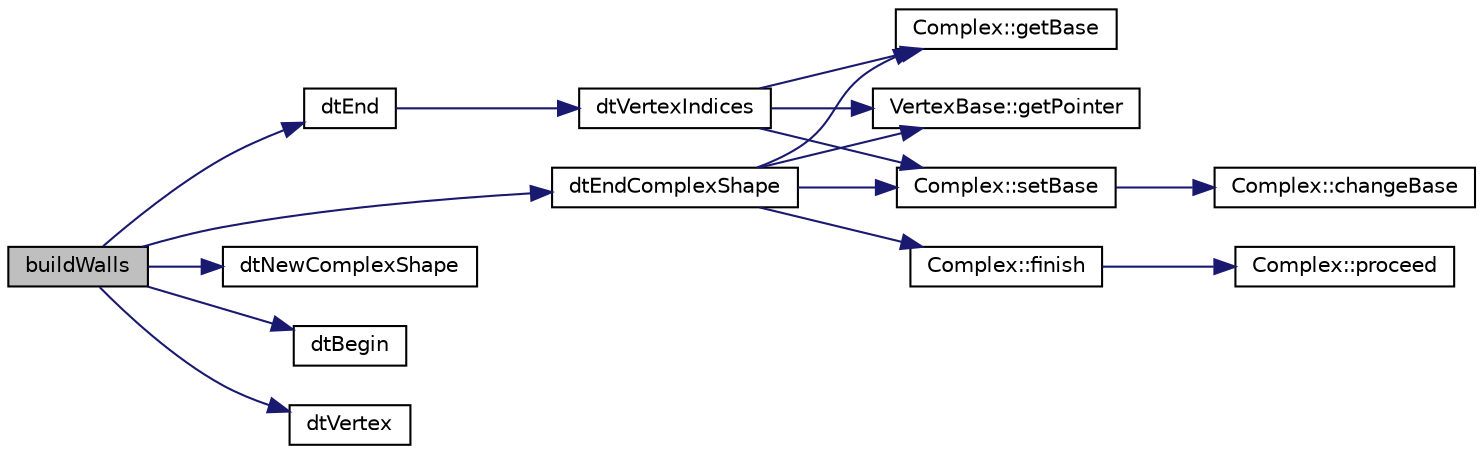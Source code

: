 digraph "buildWalls"
{
  edge [fontname="Helvetica",fontsize="10",labelfontname="Helvetica",labelfontsize="10"];
  node [fontname="Helvetica",fontsize="10",shape=record];
  rankdir="LR";
  Node1 [label="buildWalls",height=0.2,width=0.4,color="black", fillcolor="grey75", style="filled", fontcolor="black"];
  Node1 -> Node2 [color="midnightblue",fontsize="10",style="solid",fontname="Helvetica"];
  Node2 [label="dtEndComplexShape",height=0.2,width=0.4,color="black", fillcolor="white", style="filled",URL="$solid_8h.html#aa98029587d3006084ae48e15edf098e8"];
  Node2 -> Node3 [color="midnightblue",fontsize="10",style="solid",fontname="Helvetica"];
  Node3 [label="Complex::getBase",height=0.2,width=0.4,color="black", fillcolor="white", style="filled",URL="$class_complex.html#aed5277aa50b1dc9b8a4457ab20001aba"];
  Node2 -> Node4 [color="midnightblue",fontsize="10",style="solid",fontname="Helvetica"];
  Node4 [label="VertexBase::getPointer",height=0.2,width=0.4,color="black", fillcolor="white", style="filled",URL="$class_vertex_base.html#a046a0a2982cd502d26db6a5e5bb064b2"];
  Node2 -> Node5 [color="midnightblue",fontsize="10",style="solid",fontname="Helvetica"];
  Node5 [label="Complex::setBase",height=0.2,width=0.4,color="black", fillcolor="white", style="filled",URL="$class_complex.html#a92b7dbce645bd373937a5fea17e1ddd9"];
  Node5 -> Node6 [color="midnightblue",fontsize="10",style="solid",fontname="Helvetica"];
  Node6 [label="Complex::changeBase",height=0.2,width=0.4,color="black", fillcolor="white", style="filled",URL="$class_complex.html#a5392e09aeb9f63bffdc3c2298baf94d4"];
  Node2 -> Node7 [color="midnightblue",fontsize="10",style="solid",fontname="Helvetica"];
  Node7 [label="Complex::finish",height=0.2,width=0.4,color="black", fillcolor="white", style="filled",URL="$class_complex.html#aa33c87f68586abd187baabd04ed7d61a"];
  Node7 -> Node8 [color="midnightblue",fontsize="10",style="solid",fontname="Helvetica"];
  Node8 [label="Complex::proceed",height=0.2,width=0.4,color="black", fillcolor="white", style="filled",URL="$class_complex.html#abc54746c4a68a04c4da2442a1c7c4985"];
  Node1 -> Node9 [color="midnightblue",fontsize="10",style="solid",fontname="Helvetica"];
  Node9 [label="dtNewComplexShape",height=0.2,width=0.4,color="black", fillcolor="white", style="filled",URL="$solid_8h.html#ab24b85506a63cd00bff92875a6a460fc"];
  Node1 -> Node10 [color="midnightblue",fontsize="10",style="solid",fontname="Helvetica"];
  Node10 [label="dtBegin",height=0.2,width=0.4,color="black", fillcolor="white", style="filled",URL="$solid_8h.html#a50199c7792541eb8d350b5b849e1cd65"];
  Node1 -> Node11 [color="midnightblue",fontsize="10",style="solid",fontname="Helvetica"];
  Node11 [label="dtVertex",height=0.2,width=0.4,color="black", fillcolor="white", style="filled",URL="$solid_8h.html#a169730cdeb0e4a68b5e2aeb9abd6079c"];
  Node1 -> Node12 [color="midnightblue",fontsize="10",style="solid",fontname="Helvetica"];
  Node12 [label="dtEnd",height=0.2,width=0.4,color="black", fillcolor="white", style="filled",URL="$solid_8h.html#a56c5b231a96913c397da05add6a4bfa2"];
  Node12 -> Node13 [color="midnightblue",fontsize="10",style="solid",fontname="Helvetica"];
  Node13 [label="dtVertexIndices",height=0.2,width=0.4,color="black", fillcolor="white", style="filled",URL="$_c-api_8cpp.html#a81531cae5290300bd43adfdc29a56a45"];
  Node13 -> Node3 [color="midnightblue",fontsize="10",style="solid",fontname="Helvetica"];
  Node13 -> Node4 [color="midnightblue",fontsize="10",style="solid",fontname="Helvetica"];
  Node13 -> Node5 [color="midnightblue",fontsize="10",style="solid",fontname="Helvetica"];
}

